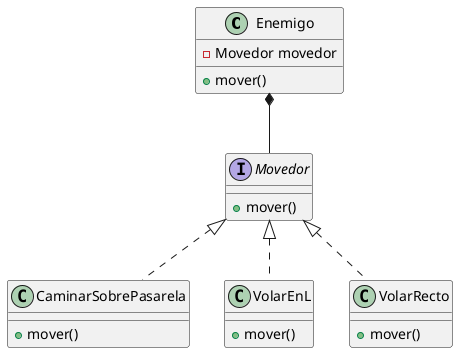 @startuml

class Enemigo {
    - Movedor movedor

    + mover()
}

interface Movedor {
    + mover()
}

class CaminarSobrePasarela {
    + mover()
}

class VolarEnL {
    + mover()
}

class VolarRecto {
    + mover()
}

Movedor <|.. CaminarSobrePasarela
Movedor <|.. VolarEnL
Movedor <|.. VolarRecto

Enemigo *-- Movedor

@enduml